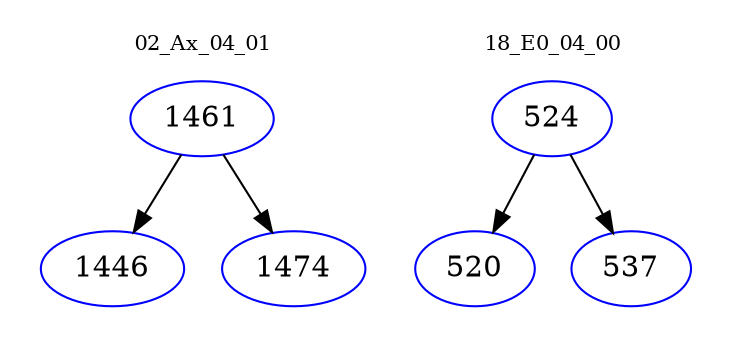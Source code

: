 digraph{
subgraph cluster_0 {
color = white
label = "02_Ax_04_01";
fontsize=10;
T0_1461 [label="1461", color="blue"]
T0_1461 -> T0_1446 [color="black"]
T0_1446 [label="1446", color="blue"]
T0_1461 -> T0_1474 [color="black"]
T0_1474 [label="1474", color="blue"]
}
subgraph cluster_1 {
color = white
label = "18_E0_04_00";
fontsize=10;
T1_524 [label="524", color="blue"]
T1_524 -> T1_520 [color="black"]
T1_520 [label="520", color="blue"]
T1_524 -> T1_537 [color="black"]
T1_537 [label="537", color="blue"]
}
}
